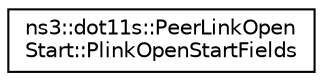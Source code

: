 digraph "Graphical Class Hierarchy"
{
 // LATEX_PDF_SIZE
  edge [fontname="Helvetica",fontsize="10",labelfontname="Helvetica",labelfontsize="10"];
  node [fontname="Helvetica",fontsize="10",shape=record];
  rankdir="LR";
  Node0 [label="ns3::dot11s::PeerLinkOpen\lStart::PlinkOpenStartFields",height=0.2,width=0.4,color="black", fillcolor="white", style="filled",URL="$structns3_1_1dot11s_1_1_peer_link_open_start_1_1_plink_open_start_fields.html",tooltip="fields:"];
}
